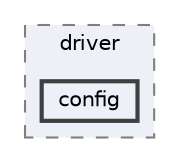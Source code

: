 digraph "C:/microchip/harmony3/gfx/middleware/legato/driver/config"
{
 // INTERACTIVE_SVG=YES
 // LATEX_PDF_SIZE
  bgcolor="transparent";
  edge [fontname=Helvetica,fontsize=10,labelfontname=Helvetica,labelfontsize=10];
  node [fontname=Helvetica,fontsize=10,shape=box,height=0.2,width=0.4];
  compound=true
  subgraph clusterdir_0ac656144e0a825521c95c115aba44f7 {
    graph [ bgcolor="#edf0f7", pencolor="grey50", label="driver", fontname=Helvetica,fontsize=10 style="filled,dashed", URL="dir_0ac656144e0a825521c95c115aba44f7.html",tooltip=""]
  dir_0e2121b17d1a0cd132c3b0315f81fcf4 [label="config", fillcolor="#edf0f7", color="grey25", style="filled,bold", URL="dir_0e2121b17d1a0cd132c3b0315f81fcf4.html",tooltip=""];
  }
}
